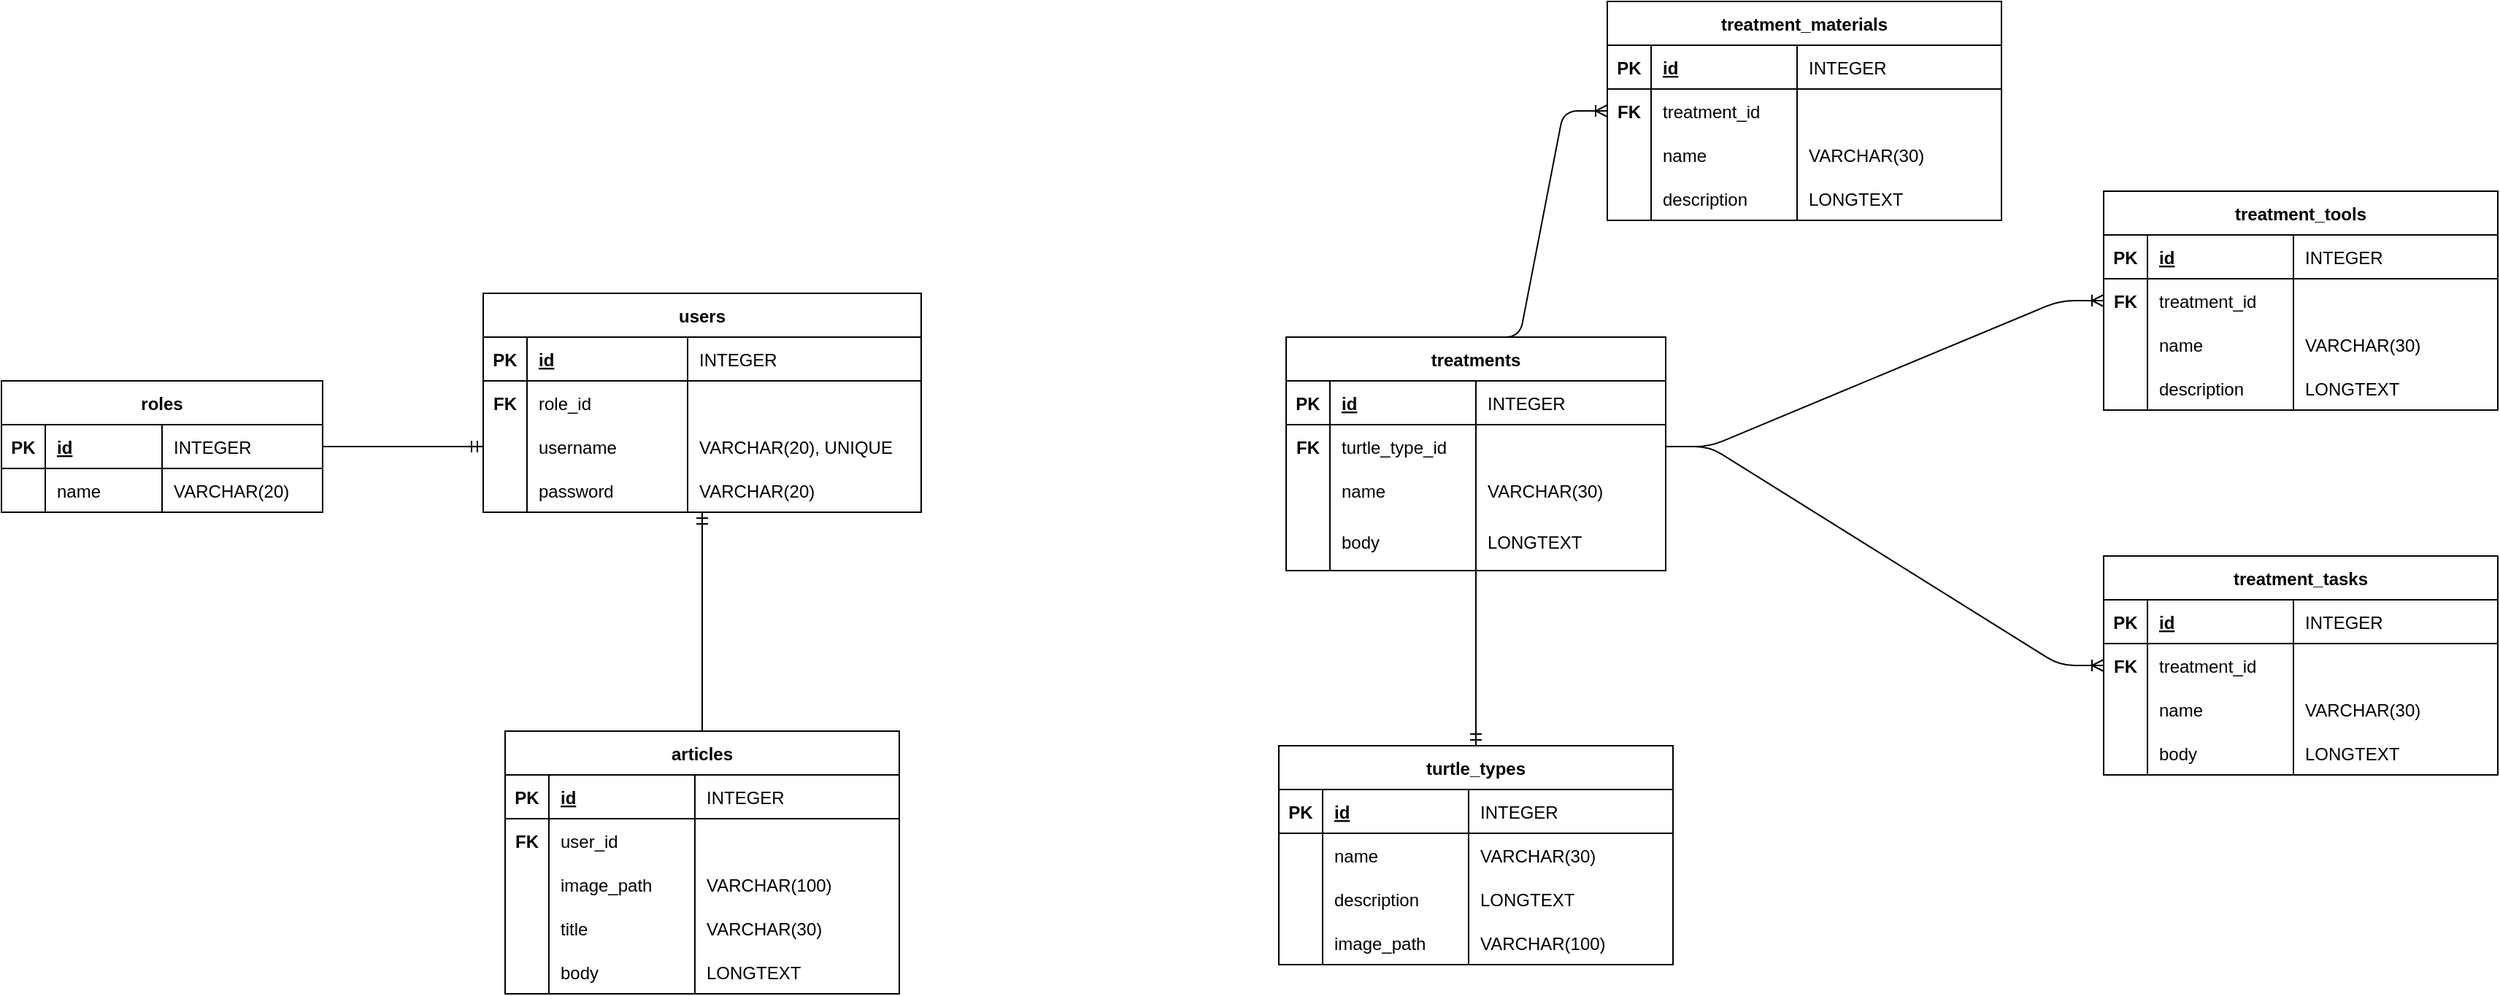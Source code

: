 <mxfile version="13.9.5" type="device"><diagram name="Page-1" id="efa7a0a1-bf9b-a30e-e6df-94a7791c09e9"><mxGraphModel dx="852" dy="1673" grid="1" gridSize="10" guides="1" tooltips="1" connect="1" arrows="1" fold="1" page="1" pageScale="1" pageWidth="826" pageHeight="1169" background="#ffffff" math="0" shadow="0"><root><mxCell id="0"/><mxCell id="1" parent="0"/><object label="users" id="50MhvBmY03g1l6BMpH8C-115"><mxCell style="shape=table;startSize=30;container=1;collapsible=1;childLayout=tableLayout;fixedRows=1;rowLines=0;fontStyle=1;align=center;resizeLast=1;" parent="1" vertex="1"><mxGeometry x="350" y="80" width="300" height="150" as="geometry"><mxRectangle x="350" y="80" width="90" height="30" as="alternateBounds"/></mxGeometry></mxCell></object><mxCell id="50MhvBmY03g1l6BMpH8C-116" value="" style="shape=partialRectangle;collapsible=0;dropTarget=0;pointerEvents=0;fillColor=none;top=0;left=0;bottom=1;right=0;points=[[0,0.5],[1,0.5]];portConstraint=eastwest;" parent="50MhvBmY03g1l6BMpH8C-115" vertex="1"><mxGeometry y="30" width="300" height="30" as="geometry"/></mxCell><mxCell id="50MhvBmY03g1l6BMpH8C-117" value="PK" style="shape=partialRectangle;connectable=0;fillColor=none;top=0;left=0;bottom=0;right=0;fontStyle=1;overflow=hidden;" parent="50MhvBmY03g1l6BMpH8C-116" vertex="1"><mxGeometry width="30" height="30" as="geometry"/></mxCell><mxCell id="50MhvBmY03g1l6BMpH8C-118" value="id" style="shape=partialRectangle;connectable=0;fillColor=none;top=0;left=0;bottom=0;right=0;align=left;spacingLeft=6;fontStyle=5;overflow=hidden;" parent="50MhvBmY03g1l6BMpH8C-116" vertex="1"><mxGeometry x="30" width="110" height="30" as="geometry"/></mxCell><mxCell id="50MhvBmY03g1l6BMpH8C-177" value="INTEGER" style="shape=partialRectangle;connectable=0;fillColor=none;top=0;left=0;bottom=0;right=0;align=left;spacingLeft=6;fontStyle=0;overflow=hidden;" parent="50MhvBmY03g1l6BMpH8C-116" vertex="1"><mxGeometry x="140" width="160" height="30" as="geometry"/></mxCell><mxCell id="50MhvBmY03g1l6BMpH8C-144" value="" style="shape=partialRectangle;collapsible=0;dropTarget=0;pointerEvents=0;fillColor=none;top=0;left=0;bottom=0;right=0;points=[[0,0.5],[1,0.5]];portConstraint=eastwest;" parent="50MhvBmY03g1l6BMpH8C-115" vertex="1"><mxGeometry y="60" width="300" height="30" as="geometry"/></mxCell><mxCell id="50MhvBmY03g1l6BMpH8C-145" value="FK" style="shape=partialRectangle;connectable=0;fillColor=none;top=0;left=0;bottom=0;right=0;editable=1;overflow=hidden;fontStyle=1" parent="50MhvBmY03g1l6BMpH8C-144" vertex="1"><mxGeometry width="30" height="30" as="geometry"/></mxCell><mxCell id="50MhvBmY03g1l6BMpH8C-146" value="role_id" style="shape=partialRectangle;connectable=0;fillColor=none;top=0;left=0;bottom=0;right=0;align=left;spacingLeft=6;overflow=hidden;" parent="50MhvBmY03g1l6BMpH8C-144" vertex="1"><mxGeometry x="30" width="110" height="30" as="geometry"/></mxCell><mxCell id="50MhvBmY03g1l6BMpH8C-178" style="shape=partialRectangle;connectable=0;fillColor=none;top=0;left=0;bottom=0;right=0;align=left;spacingLeft=6;overflow=hidden;" parent="50MhvBmY03g1l6BMpH8C-144" vertex="1"><mxGeometry x="140" width="160" height="30" as="geometry"/></mxCell><mxCell id="50MhvBmY03g1l6BMpH8C-119" value="" style="shape=partialRectangle;collapsible=0;dropTarget=0;pointerEvents=0;fillColor=none;top=0;left=0;bottom=0;right=0;points=[[0,0.5],[1,0.5]];portConstraint=eastwest;" parent="50MhvBmY03g1l6BMpH8C-115" vertex="1"><mxGeometry y="90" width="300" height="30" as="geometry"/></mxCell><mxCell id="50MhvBmY03g1l6BMpH8C-120" value="" style="shape=partialRectangle;connectable=0;fillColor=none;top=0;left=0;bottom=0;right=0;editable=1;overflow=hidden;" parent="50MhvBmY03g1l6BMpH8C-119" vertex="1"><mxGeometry width="30" height="30" as="geometry"/></mxCell><mxCell id="50MhvBmY03g1l6BMpH8C-121" value="username" style="shape=partialRectangle;connectable=0;fillColor=none;top=0;left=0;bottom=0;right=0;align=left;spacingLeft=6;overflow=hidden;" parent="50MhvBmY03g1l6BMpH8C-119" vertex="1"><mxGeometry x="30" width="110" height="30" as="geometry"/></mxCell><mxCell id="50MhvBmY03g1l6BMpH8C-179" value="VARCHAR(20), UNIQUE" style="shape=partialRectangle;connectable=0;fillColor=none;top=0;left=0;bottom=0;right=0;align=left;spacingLeft=6;overflow=hidden;" parent="50MhvBmY03g1l6BMpH8C-119" vertex="1"><mxGeometry x="140" width="160" height="30" as="geometry"/></mxCell><mxCell id="50MhvBmY03g1l6BMpH8C-130" value="" style="shape=partialRectangle;collapsible=0;dropTarget=0;pointerEvents=0;fillColor=none;top=0;left=0;bottom=0;right=0;points=[[0,0.5],[1,0.5]];portConstraint=eastwest;" parent="50MhvBmY03g1l6BMpH8C-115" vertex="1"><mxGeometry y="120" width="300" height="30" as="geometry"/></mxCell><mxCell id="50MhvBmY03g1l6BMpH8C-131" value="" style="shape=partialRectangle;connectable=0;fillColor=none;top=0;left=0;bottom=0;right=0;editable=1;overflow=hidden;" parent="50MhvBmY03g1l6BMpH8C-130" vertex="1"><mxGeometry width="30" height="30" as="geometry"/></mxCell><mxCell id="50MhvBmY03g1l6BMpH8C-132" value="password" style="shape=partialRectangle;connectable=0;fillColor=none;top=0;left=0;bottom=0;right=0;align=left;spacingLeft=6;overflow=hidden;" parent="50MhvBmY03g1l6BMpH8C-130" vertex="1"><mxGeometry x="30" width="110" height="30" as="geometry"/></mxCell><mxCell id="50MhvBmY03g1l6BMpH8C-180" value="VARCHAR(20)" style="shape=partialRectangle;connectable=0;fillColor=none;top=0;left=0;bottom=0;right=0;align=left;spacingLeft=6;overflow=hidden;" parent="50MhvBmY03g1l6BMpH8C-130" vertex="1"><mxGeometry x="140" width="160" height="30" as="geometry"/></mxCell><mxCell id="50MhvBmY03g1l6BMpH8C-148" value="roles" style="shape=table;startSize=30;container=1;collapsible=1;childLayout=tableLayout;fixedRows=1;rowLines=0;fontStyle=1;align=center;resizeLast=1;" parent="1" vertex="1"><mxGeometry x="20" y="140" width="220" height="90" as="geometry"/></mxCell><mxCell id="50MhvBmY03g1l6BMpH8C-149" value="" style="shape=partialRectangle;collapsible=0;dropTarget=0;pointerEvents=0;fillColor=none;top=0;left=0;bottom=1;right=0;points=[[0,0.5],[1,0.5]];portConstraint=eastwest;" parent="50MhvBmY03g1l6BMpH8C-148" vertex="1"><mxGeometry y="30" width="220" height="30" as="geometry"/></mxCell><mxCell id="50MhvBmY03g1l6BMpH8C-150" value="PK" style="shape=partialRectangle;connectable=0;fillColor=none;top=0;left=0;bottom=0;right=0;fontStyle=1;overflow=hidden;" parent="50MhvBmY03g1l6BMpH8C-149" vertex="1"><mxGeometry width="30" height="30" as="geometry"/></mxCell><mxCell id="50MhvBmY03g1l6BMpH8C-151" value="id" style="shape=partialRectangle;connectable=0;fillColor=none;top=0;left=0;bottom=0;right=0;align=left;spacingLeft=6;fontStyle=5;overflow=hidden;" parent="50MhvBmY03g1l6BMpH8C-149" vertex="1"><mxGeometry x="30" width="80" height="30" as="geometry"/></mxCell><mxCell id="50MhvBmY03g1l6BMpH8C-175" value="INTEGER" style="shape=partialRectangle;connectable=0;fillColor=none;top=0;left=0;bottom=0;right=0;align=left;spacingLeft=6;fontStyle=0;overflow=hidden;" parent="50MhvBmY03g1l6BMpH8C-149" vertex="1"><mxGeometry x="110" width="110" height="30" as="geometry"/></mxCell><mxCell id="50MhvBmY03g1l6BMpH8C-152" value="" style="shape=partialRectangle;collapsible=0;dropTarget=0;pointerEvents=0;fillColor=none;top=0;left=0;bottom=0;right=0;points=[[0,0.5],[1,0.5]];portConstraint=eastwest;" parent="50MhvBmY03g1l6BMpH8C-148" vertex="1"><mxGeometry y="60" width="220" height="30" as="geometry"/></mxCell><mxCell id="50MhvBmY03g1l6BMpH8C-153" value="" style="shape=partialRectangle;connectable=0;fillColor=none;top=0;left=0;bottom=0;right=0;editable=1;overflow=hidden;" parent="50MhvBmY03g1l6BMpH8C-152" vertex="1"><mxGeometry width="30" height="30" as="geometry"/></mxCell><mxCell id="50MhvBmY03g1l6BMpH8C-154" value="name" style="shape=partialRectangle;connectable=0;fillColor=none;top=0;left=0;bottom=0;right=0;align=left;spacingLeft=6;overflow=hidden;" parent="50MhvBmY03g1l6BMpH8C-152" vertex="1"><mxGeometry x="30" width="80" height="30" as="geometry"/></mxCell><mxCell id="50MhvBmY03g1l6BMpH8C-176" value="VARCHAR(20)" style="shape=partialRectangle;connectable=0;fillColor=none;top=0;left=0;bottom=0;right=0;align=left;spacingLeft=6;overflow=hidden;" parent="50MhvBmY03g1l6BMpH8C-152" vertex="1"><mxGeometry x="110" width="110" height="30" as="geometry"/></mxCell><mxCell id="50MhvBmY03g1l6BMpH8C-161" value="" style="edgeStyle=entityRelationEdgeStyle;fontSize=12;html=1;endArrow=ERmandOne;entryX=0;entryY=0.5;entryDx=0;entryDy=0;" parent="1" source="50MhvBmY03g1l6BMpH8C-148" target="50MhvBmY03g1l6BMpH8C-119" edge="1"><mxGeometry width="100" height="100" relative="1" as="geometry"><mxPoint x="200" y="200" as="sourcePoint"/><mxPoint x="330" y="190" as="targetPoint"/></mxGeometry></mxCell><mxCell id="50MhvBmY03g1l6BMpH8C-162" value="articles" style="shape=table;startSize=30;container=1;collapsible=1;childLayout=tableLayout;fixedRows=1;rowLines=0;fontStyle=1;align=center;resizeLast=1;" parent="1" vertex="1"><mxGeometry x="365" y="380" width="270" height="180" as="geometry"/></mxCell><mxCell id="50MhvBmY03g1l6BMpH8C-163" value="" style="shape=partialRectangle;collapsible=0;dropTarget=0;pointerEvents=0;fillColor=none;top=0;left=0;bottom=1;right=0;points=[[0,0.5],[1,0.5]];portConstraint=eastwest;" parent="50MhvBmY03g1l6BMpH8C-162" vertex="1"><mxGeometry y="30" width="270" height="30" as="geometry"/></mxCell><mxCell id="50MhvBmY03g1l6BMpH8C-164" value="PK" style="shape=partialRectangle;connectable=0;fillColor=none;top=0;left=0;bottom=0;right=0;fontStyle=1;overflow=hidden;" parent="50MhvBmY03g1l6BMpH8C-163" vertex="1"><mxGeometry width="30" height="30" as="geometry"/></mxCell><mxCell id="50MhvBmY03g1l6BMpH8C-165" value="id" style="shape=partialRectangle;connectable=0;fillColor=none;top=0;left=0;bottom=0;right=0;align=left;spacingLeft=6;fontStyle=5;overflow=hidden;" parent="50MhvBmY03g1l6BMpH8C-163" vertex="1"><mxGeometry x="30" width="100" height="30" as="geometry"/></mxCell><mxCell id="50MhvBmY03g1l6BMpH8C-181" value="INTEGER" style="shape=partialRectangle;connectable=0;fillColor=none;top=0;left=0;bottom=0;right=0;align=left;spacingLeft=6;fontStyle=0;overflow=hidden;" parent="50MhvBmY03g1l6BMpH8C-163" vertex="1"><mxGeometry x="130" width="140" height="30" as="geometry"/></mxCell><mxCell id="50MhvBmY03g1l6BMpH8C-206" style="shape=partialRectangle;collapsible=0;dropTarget=0;pointerEvents=0;fillColor=none;top=0;left=0;bottom=0;right=0;points=[[0,0.5],[1,0.5]];portConstraint=eastwest;" parent="50MhvBmY03g1l6BMpH8C-162" vertex="1"><mxGeometry y="60" width="270" height="30" as="geometry"/></mxCell><mxCell id="50MhvBmY03g1l6BMpH8C-207" value="FK" style="shape=partialRectangle;connectable=0;fillColor=none;top=0;left=0;bottom=0;right=0;editable=1;overflow=hidden;fontStyle=1" parent="50MhvBmY03g1l6BMpH8C-206" vertex="1"><mxGeometry width="30" height="30" as="geometry"/></mxCell><mxCell id="50MhvBmY03g1l6BMpH8C-208" value="user_id" style="shape=partialRectangle;connectable=0;fillColor=none;top=0;left=0;bottom=0;right=0;align=left;spacingLeft=6;overflow=hidden;" parent="50MhvBmY03g1l6BMpH8C-206" vertex="1"><mxGeometry x="30" width="100" height="30" as="geometry"/></mxCell><mxCell id="50MhvBmY03g1l6BMpH8C-209" style="shape=partialRectangle;connectable=0;fillColor=none;top=0;left=0;bottom=0;right=0;align=left;spacingLeft=6;overflow=hidden;" parent="50MhvBmY03g1l6BMpH8C-206" vertex="1"><mxGeometry x="130" width="140" height="30" as="geometry"/></mxCell><mxCell id="50MhvBmY03g1l6BMpH8C-166" value="" style="shape=partialRectangle;collapsible=0;dropTarget=0;pointerEvents=0;fillColor=none;top=0;left=0;bottom=0;right=0;points=[[0,0.5],[1,0.5]];portConstraint=eastwest;" parent="50MhvBmY03g1l6BMpH8C-162" vertex="1"><mxGeometry y="90" width="270" height="30" as="geometry"/></mxCell><mxCell id="50MhvBmY03g1l6BMpH8C-167" value="" style="shape=partialRectangle;connectable=0;fillColor=none;top=0;left=0;bottom=0;right=0;editable=1;overflow=hidden;" parent="50MhvBmY03g1l6BMpH8C-166" vertex="1"><mxGeometry width="30" height="30" as="geometry"/></mxCell><mxCell id="50MhvBmY03g1l6BMpH8C-168" value="image_path" style="shape=partialRectangle;connectable=0;fillColor=none;top=0;left=0;bottom=0;right=0;align=left;spacingLeft=6;overflow=hidden;" parent="50MhvBmY03g1l6BMpH8C-166" vertex="1"><mxGeometry x="30" width="100" height="30" as="geometry"/></mxCell><mxCell id="50MhvBmY03g1l6BMpH8C-182" value="VARCHAR(100)" style="shape=partialRectangle;connectable=0;fillColor=none;top=0;left=0;bottom=0;right=0;align=left;spacingLeft=6;overflow=hidden;" parent="50MhvBmY03g1l6BMpH8C-166" vertex="1"><mxGeometry x="130" width="140" height="30" as="geometry"/></mxCell><mxCell id="50MhvBmY03g1l6BMpH8C-291" value="" style="shape=partialRectangle;collapsible=0;dropTarget=0;pointerEvents=0;fillColor=none;top=0;left=0;bottom=0;right=0;points=[[0,0.5],[1,0.5]];portConstraint=eastwest;" parent="50MhvBmY03g1l6BMpH8C-162" vertex="1"><mxGeometry y="120" width="270" height="30" as="geometry"/></mxCell><mxCell id="50MhvBmY03g1l6BMpH8C-292" value="" style="shape=partialRectangle;connectable=0;fillColor=none;top=0;left=0;bottom=0;right=0;editable=1;overflow=hidden;" parent="50MhvBmY03g1l6BMpH8C-291" vertex="1"><mxGeometry width="30" height="30" as="geometry"/></mxCell><mxCell id="50MhvBmY03g1l6BMpH8C-293" value="title" style="shape=partialRectangle;connectable=0;fillColor=none;top=0;left=0;bottom=0;right=0;align=left;spacingLeft=6;overflow=hidden;" parent="50MhvBmY03g1l6BMpH8C-291" vertex="1"><mxGeometry x="30" width="100" height="30" as="geometry"/></mxCell><mxCell id="50MhvBmY03g1l6BMpH8C-294" value="VARCHAR(30)" style="shape=partialRectangle;connectable=0;fillColor=none;top=0;left=0;bottom=0;right=0;align=left;spacingLeft=6;overflow=hidden;" parent="50MhvBmY03g1l6BMpH8C-291" vertex="1"><mxGeometry x="130" width="140" height="30" as="geometry"/></mxCell><mxCell id="50MhvBmY03g1l6BMpH8C-169" value="" style="shape=partialRectangle;collapsible=0;dropTarget=0;pointerEvents=0;fillColor=none;top=0;left=0;bottom=0;right=0;points=[[0,0.5],[1,0.5]];portConstraint=eastwest;" parent="50MhvBmY03g1l6BMpH8C-162" vertex="1"><mxGeometry y="150" width="270" height="30" as="geometry"/></mxCell><mxCell id="50MhvBmY03g1l6BMpH8C-170" value="" style="shape=partialRectangle;connectable=0;fillColor=none;top=0;left=0;bottom=0;right=0;editable=1;overflow=hidden;" parent="50MhvBmY03g1l6BMpH8C-169" vertex="1"><mxGeometry width="30" height="30" as="geometry"/></mxCell><mxCell id="50MhvBmY03g1l6BMpH8C-171" value="body" style="shape=partialRectangle;connectable=0;fillColor=none;top=0;left=0;bottom=0;right=0;align=left;spacingLeft=6;overflow=hidden;" parent="50MhvBmY03g1l6BMpH8C-169" vertex="1"><mxGeometry x="30" width="100" height="30" as="geometry"/></mxCell><mxCell id="50MhvBmY03g1l6BMpH8C-183" value="LONGTEXT" style="shape=partialRectangle;connectable=0;fillColor=none;top=0;left=0;bottom=0;right=0;align=left;spacingLeft=6;overflow=hidden;" parent="50MhvBmY03g1l6BMpH8C-169" vertex="1"><mxGeometry x="130" width="140" height="30" as="geometry"/></mxCell><mxCell id="50MhvBmY03g1l6BMpH8C-211" value="turtle_types" style="shape=table;startSize=30;container=1;collapsible=1;childLayout=tableLayout;fixedRows=1;rowLines=0;fontStyle=1;align=center;resizeLast=1;" parent="1" vertex="1"><mxGeometry x="895" y="390" width="270" height="150" as="geometry"/></mxCell><mxCell id="50MhvBmY03g1l6BMpH8C-212" value="" style="shape=partialRectangle;collapsible=0;dropTarget=0;pointerEvents=0;fillColor=none;top=0;left=0;bottom=1;right=0;points=[[0,0.5],[1,0.5]];portConstraint=eastwest;" parent="50MhvBmY03g1l6BMpH8C-211" vertex="1"><mxGeometry y="30" width="270" height="30" as="geometry"/></mxCell><mxCell id="50MhvBmY03g1l6BMpH8C-213" value="PK" style="shape=partialRectangle;connectable=0;fillColor=none;top=0;left=0;bottom=0;right=0;fontStyle=1;overflow=hidden;" parent="50MhvBmY03g1l6BMpH8C-212" vertex="1"><mxGeometry width="30" height="30" as="geometry"/></mxCell><mxCell id="50MhvBmY03g1l6BMpH8C-214" value="id" style="shape=partialRectangle;connectable=0;fillColor=none;top=0;left=0;bottom=0;right=0;align=left;spacingLeft=6;fontStyle=5;overflow=hidden;" parent="50MhvBmY03g1l6BMpH8C-212" vertex="1"><mxGeometry x="30" width="100" height="30" as="geometry"/></mxCell><mxCell id="50MhvBmY03g1l6BMpH8C-215" value="INTEGER" style="shape=partialRectangle;connectable=0;fillColor=none;top=0;left=0;bottom=0;right=0;align=left;spacingLeft=6;fontStyle=0;overflow=hidden;" parent="50MhvBmY03g1l6BMpH8C-212" vertex="1"><mxGeometry x="130" width="140" height="30" as="geometry"/></mxCell><mxCell id="50MhvBmY03g1l6BMpH8C-220" value="" style="shape=partialRectangle;collapsible=0;dropTarget=0;pointerEvents=0;fillColor=none;top=0;left=0;bottom=0;right=0;points=[[0,0.5],[1,0.5]];portConstraint=eastwest;" parent="50MhvBmY03g1l6BMpH8C-211" vertex="1"><mxGeometry y="60" width="270" height="30" as="geometry"/></mxCell><mxCell id="50MhvBmY03g1l6BMpH8C-221" value="" style="shape=partialRectangle;connectable=0;fillColor=none;top=0;left=0;bottom=0;right=0;editable=1;overflow=hidden;" parent="50MhvBmY03g1l6BMpH8C-220" vertex="1"><mxGeometry width="30" height="30" as="geometry"/></mxCell><mxCell id="50MhvBmY03g1l6BMpH8C-222" value="name" style="shape=partialRectangle;connectable=0;fillColor=none;top=0;left=0;bottom=0;right=0;align=left;spacingLeft=6;overflow=hidden;" parent="50MhvBmY03g1l6BMpH8C-220" vertex="1"><mxGeometry x="30" width="100" height="30" as="geometry"/></mxCell><mxCell id="50MhvBmY03g1l6BMpH8C-223" value="VARCHAR(30)" style="shape=partialRectangle;connectable=0;fillColor=none;top=0;left=0;bottom=0;right=0;align=left;spacingLeft=6;overflow=hidden;" parent="50MhvBmY03g1l6BMpH8C-220" vertex="1"><mxGeometry x="130" width="140" height="30" as="geometry"/></mxCell><mxCell id="50MhvBmY03g1l6BMpH8C-224" value="" style="shape=partialRectangle;collapsible=0;dropTarget=0;pointerEvents=0;fillColor=none;top=0;left=0;bottom=0;right=0;points=[[0,0.5],[1,0.5]];portConstraint=eastwest;" parent="50MhvBmY03g1l6BMpH8C-211" vertex="1"><mxGeometry y="90" width="270" height="30" as="geometry"/></mxCell><mxCell id="50MhvBmY03g1l6BMpH8C-225" value="" style="shape=partialRectangle;connectable=0;fillColor=none;top=0;left=0;bottom=0;right=0;editable=1;overflow=hidden;" parent="50MhvBmY03g1l6BMpH8C-224" vertex="1"><mxGeometry width="30" height="30" as="geometry"/></mxCell><mxCell id="50MhvBmY03g1l6BMpH8C-226" value="description" style="shape=partialRectangle;connectable=0;fillColor=none;top=0;left=0;bottom=0;right=0;align=left;spacingLeft=6;overflow=hidden;" parent="50MhvBmY03g1l6BMpH8C-224" vertex="1"><mxGeometry x="30" width="100" height="30" as="geometry"/></mxCell><mxCell id="50MhvBmY03g1l6BMpH8C-227" value="LONGTEXT" style="shape=partialRectangle;connectable=0;fillColor=none;top=0;left=0;bottom=0;right=0;align=left;spacingLeft=6;overflow=hidden;" parent="50MhvBmY03g1l6BMpH8C-224" vertex="1"><mxGeometry x="130" width="140" height="30" as="geometry"/></mxCell><mxCell id="50MhvBmY03g1l6BMpH8C-287" value="" style="shape=partialRectangle;collapsible=0;dropTarget=0;pointerEvents=0;fillColor=none;top=0;left=0;bottom=0;right=0;points=[[0,0.5],[1,0.5]];portConstraint=eastwest;" parent="50MhvBmY03g1l6BMpH8C-211" vertex="1"><mxGeometry y="120" width="270" height="30" as="geometry"/></mxCell><mxCell id="50MhvBmY03g1l6BMpH8C-288" value="" style="shape=partialRectangle;connectable=0;fillColor=none;top=0;left=0;bottom=0;right=0;editable=1;overflow=hidden;" parent="50MhvBmY03g1l6BMpH8C-287" vertex="1"><mxGeometry width="30" height="30" as="geometry"/></mxCell><mxCell id="50MhvBmY03g1l6BMpH8C-289" value="image_path" style="shape=partialRectangle;connectable=0;fillColor=none;top=0;left=0;bottom=0;right=0;align=left;spacingLeft=6;overflow=hidden;" parent="50MhvBmY03g1l6BMpH8C-287" vertex="1"><mxGeometry x="30" width="100" height="30" as="geometry"/></mxCell><mxCell id="50MhvBmY03g1l6BMpH8C-290" value="VARCHAR(100)" style="shape=partialRectangle;connectable=0;fillColor=none;top=0;left=0;bottom=0;right=0;align=left;spacingLeft=6;overflow=hidden;" parent="50MhvBmY03g1l6BMpH8C-287" vertex="1"><mxGeometry x="130" width="140" height="30" as="geometry"/></mxCell><mxCell id="50MhvBmY03g1l6BMpH8C-228" value="" style="fontSize=12;html=1;endArrow=ERmandOne;strokeColor=#000000;exitX=0.5;exitY=0;exitDx=0;exitDy=0;entryX=0.5;entryY=1;entryDx=0;entryDy=0;rounded=0;" parent="1" source="50MhvBmY03g1l6BMpH8C-162" target="50MhvBmY03g1l6BMpH8C-115" edge="1"><mxGeometry width="100" height="100" relative="1" as="geometry"><mxPoint x="770" y="330" as="sourcePoint"/><mxPoint x="870" y="230" as="targetPoint"/></mxGeometry></mxCell><mxCell id="50MhvBmY03g1l6BMpH8C-229" value="treatments" style="shape=table;startSize=30;container=1;collapsible=1;childLayout=tableLayout;fixedRows=1;rowLines=0;fontStyle=1;align=center;resizeLast=1;" parent="1" vertex="1"><mxGeometry x="900" y="110" width="260" height="160" as="geometry"/></mxCell><mxCell id="50MhvBmY03g1l6BMpH8C-230" value="" style="shape=partialRectangle;collapsible=0;dropTarget=0;pointerEvents=0;fillColor=none;top=0;left=0;bottom=1;right=0;points=[[0,0.5],[1,0.5]];portConstraint=eastwest;" parent="50MhvBmY03g1l6BMpH8C-229" vertex="1"><mxGeometry y="30" width="260" height="30" as="geometry"/></mxCell><mxCell id="50MhvBmY03g1l6BMpH8C-231" value="PK" style="shape=partialRectangle;connectable=0;fillColor=none;top=0;left=0;bottom=0;right=0;fontStyle=1;overflow=hidden;" parent="50MhvBmY03g1l6BMpH8C-230" vertex="1"><mxGeometry width="30" height="30" as="geometry"/></mxCell><mxCell id="50MhvBmY03g1l6BMpH8C-232" value="id" style="shape=partialRectangle;connectable=0;fillColor=none;top=0;left=0;bottom=0;right=0;align=left;spacingLeft=6;fontStyle=5;overflow=hidden;" parent="50MhvBmY03g1l6BMpH8C-230" vertex="1"><mxGeometry x="30" width="100" height="30" as="geometry"/></mxCell><mxCell id="50MhvBmY03g1l6BMpH8C-233" value="INTEGER" style="shape=partialRectangle;connectable=0;fillColor=none;top=0;left=0;bottom=0;right=0;align=left;spacingLeft=6;fontStyle=0;overflow=hidden;" parent="50MhvBmY03g1l6BMpH8C-230" vertex="1"><mxGeometry x="130" width="130" height="30" as="geometry"/></mxCell><mxCell id="50MhvBmY03g1l6BMpH8C-242" style="shape=partialRectangle;collapsible=0;dropTarget=0;pointerEvents=0;fillColor=none;top=0;left=0;bottom=0;right=0;points=[[0,0.5],[1,0.5]];portConstraint=eastwest;" parent="50MhvBmY03g1l6BMpH8C-229" vertex="1"><mxGeometry y="60" width="260" height="30" as="geometry"/></mxCell><mxCell id="50MhvBmY03g1l6BMpH8C-243" value="FK" style="shape=partialRectangle;connectable=0;fillColor=none;top=0;left=0;bottom=0;right=0;editable=1;overflow=hidden;fontStyle=1" parent="50MhvBmY03g1l6BMpH8C-242" vertex="1"><mxGeometry width="30" height="30" as="geometry"/></mxCell><mxCell id="50MhvBmY03g1l6BMpH8C-244" value="turtle_type_id" style="shape=partialRectangle;connectable=0;fillColor=none;top=0;left=0;bottom=0;right=0;align=left;spacingLeft=6;overflow=hidden;" parent="50MhvBmY03g1l6BMpH8C-242" vertex="1"><mxGeometry x="30" width="100" height="30" as="geometry"/></mxCell><mxCell id="50MhvBmY03g1l6BMpH8C-245" style="shape=partialRectangle;connectable=0;fillColor=none;top=0;left=0;bottom=0;right=0;align=left;spacingLeft=6;overflow=hidden;" parent="50MhvBmY03g1l6BMpH8C-242" vertex="1"><mxGeometry x="130" width="130" height="30" as="geometry"/></mxCell><mxCell id="50MhvBmY03g1l6BMpH8C-234" value="" style="shape=partialRectangle;collapsible=0;dropTarget=0;pointerEvents=0;fillColor=none;top=0;left=0;bottom=0;right=0;points=[[0,0.5],[1,0.5]];portConstraint=eastwest;" parent="50MhvBmY03g1l6BMpH8C-229" vertex="1"><mxGeometry y="90" width="260" height="30" as="geometry"/></mxCell><mxCell id="50MhvBmY03g1l6BMpH8C-235" value="" style="shape=partialRectangle;connectable=0;fillColor=none;top=0;left=0;bottom=0;right=0;editable=1;overflow=hidden;" parent="50MhvBmY03g1l6BMpH8C-234" vertex="1"><mxGeometry width="30" height="30" as="geometry"/></mxCell><mxCell id="50MhvBmY03g1l6BMpH8C-236" value="name" style="shape=partialRectangle;connectable=0;fillColor=none;top=0;left=0;bottom=0;right=0;align=left;spacingLeft=6;overflow=hidden;" parent="50MhvBmY03g1l6BMpH8C-234" vertex="1"><mxGeometry x="30" width="100" height="30" as="geometry"/></mxCell><mxCell id="50MhvBmY03g1l6BMpH8C-237" value="VARCHAR(30)" style="shape=partialRectangle;connectable=0;fillColor=none;top=0;left=0;bottom=0;right=0;align=left;spacingLeft=6;overflow=hidden;" parent="50MhvBmY03g1l6BMpH8C-234" vertex="1"><mxGeometry x="130" width="130" height="30" as="geometry"/></mxCell><mxCell id="50MhvBmY03g1l6BMpH8C-238" value="" style="shape=partialRectangle;collapsible=0;dropTarget=0;pointerEvents=0;fillColor=none;top=0;left=0;bottom=0;right=0;points=[[0,0.5],[1,0.5]];portConstraint=eastwest;" parent="50MhvBmY03g1l6BMpH8C-229" vertex="1"><mxGeometry y="120" width="260" height="40" as="geometry"/></mxCell><mxCell id="50MhvBmY03g1l6BMpH8C-239" value="" style="shape=partialRectangle;connectable=0;fillColor=none;top=0;left=0;bottom=0;right=0;editable=1;overflow=hidden;" parent="50MhvBmY03g1l6BMpH8C-238" vertex="1"><mxGeometry width="30" height="40" as="geometry"/></mxCell><mxCell id="50MhvBmY03g1l6BMpH8C-240" value="body" style="shape=partialRectangle;connectable=0;fillColor=none;top=0;left=0;bottom=0;right=0;align=left;spacingLeft=6;overflow=hidden;" parent="50MhvBmY03g1l6BMpH8C-238" vertex="1"><mxGeometry x="30" width="100" height="40" as="geometry"/></mxCell><mxCell id="50MhvBmY03g1l6BMpH8C-241" value="LONGTEXT" style="shape=partialRectangle;connectable=0;fillColor=none;top=0;left=0;bottom=0;right=0;align=left;spacingLeft=6;overflow=hidden;" parent="50MhvBmY03g1l6BMpH8C-238" vertex="1"><mxGeometry x="130" width="130" height="40" as="geometry"/></mxCell><mxCell id="50MhvBmY03g1l6BMpH8C-246" value="treatment_tools" style="shape=table;startSize=30;container=1;collapsible=1;childLayout=tableLayout;fixedRows=1;rowLines=0;fontStyle=1;align=center;resizeLast=1;" parent="1" vertex="1"><mxGeometry x="1460" y="10" width="270" height="150" as="geometry"/></mxCell><mxCell id="50MhvBmY03g1l6BMpH8C-247" value="" style="shape=partialRectangle;collapsible=0;dropTarget=0;pointerEvents=0;fillColor=none;top=0;left=0;bottom=1;right=0;points=[[0,0.5],[1,0.5]];portConstraint=eastwest;" parent="50MhvBmY03g1l6BMpH8C-246" vertex="1"><mxGeometry y="30" width="270" height="30" as="geometry"/></mxCell><mxCell id="50MhvBmY03g1l6BMpH8C-248" value="PK" style="shape=partialRectangle;connectable=0;fillColor=none;top=0;left=0;bottom=0;right=0;fontStyle=1;overflow=hidden;" parent="50MhvBmY03g1l6BMpH8C-247" vertex="1"><mxGeometry width="30" height="30" as="geometry"/></mxCell><mxCell id="50MhvBmY03g1l6BMpH8C-249" value="id" style="shape=partialRectangle;connectable=0;fillColor=none;top=0;left=0;bottom=0;right=0;align=left;spacingLeft=6;fontStyle=5;overflow=hidden;" parent="50MhvBmY03g1l6BMpH8C-247" vertex="1"><mxGeometry x="30" width="100" height="30" as="geometry"/></mxCell><mxCell id="50MhvBmY03g1l6BMpH8C-250" value="INTEGER" style="shape=partialRectangle;connectable=0;fillColor=none;top=0;left=0;bottom=0;right=0;align=left;spacingLeft=6;fontStyle=0;overflow=hidden;" parent="50MhvBmY03g1l6BMpH8C-247" vertex="1"><mxGeometry x="130" width="140" height="30" as="geometry"/></mxCell><mxCell id="50MhvBmY03g1l6BMpH8C-263" style="shape=partialRectangle;collapsible=0;dropTarget=0;pointerEvents=0;fillColor=none;top=0;left=0;bottom=0;right=0;points=[[0,0.5],[1,0.5]];portConstraint=eastwest;" parent="50MhvBmY03g1l6BMpH8C-246" vertex="1"><mxGeometry y="60" width="270" height="30" as="geometry"/></mxCell><mxCell id="50MhvBmY03g1l6BMpH8C-264" value="FK" style="shape=partialRectangle;connectable=0;fillColor=none;top=0;left=0;bottom=0;right=0;editable=1;overflow=hidden;fontStyle=1" parent="50MhvBmY03g1l6BMpH8C-263" vertex="1"><mxGeometry width="30" height="30" as="geometry"/></mxCell><mxCell id="50MhvBmY03g1l6BMpH8C-265" value="treatment_id" style="shape=partialRectangle;connectable=0;fillColor=none;top=0;left=0;bottom=0;right=0;align=left;spacingLeft=6;overflow=hidden;" parent="50MhvBmY03g1l6BMpH8C-263" vertex="1"><mxGeometry x="30" width="100" height="30" as="geometry"/></mxCell><mxCell id="50MhvBmY03g1l6BMpH8C-266" style="shape=partialRectangle;connectable=0;fillColor=none;top=0;left=0;bottom=0;right=0;align=left;spacingLeft=6;overflow=hidden;" parent="50MhvBmY03g1l6BMpH8C-263" vertex="1"><mxGeometry x="130" width="140" height="30" as="geometry"/></mxCell><mxCell id="50MhvBmY03g1l6BMpH8C-251" value="" style="shape=partialRectangle;collapsible=0;dropTarget=0;pointerEvents=0;fillColor=none;top=0;left=0;bottom=0;right=0;points=[[0,0.5],[1,0.5]];portConstraint=eastwest;" parent="50MhvBmY03g1l6BMpH8C-246" vertex="1"><mxGeometry y="90" width="270" height="30" as="geometry"/></mxCell><mxCell id="50MhvBmY03g1l6BMpH8C-252" value="" style="shape=partialRectangle;connectable=0;fillColor=none;top=0;left=0;bottom=0;right=0;editable=1;overflow=hidden;" parent="50MhvBmY03g1l6BMpH8C-251" vertex="1"><mxGeometry width="30" height="30" as="geometry"/></mxCell><mxCell id="50MhvBmY03g1l6BMpH8C-253" value="name" style="shape=partialRectangle;connectable=0;fillColor=none;top=0;left=0;bottom=0;right=0;align=left;spacingLeft=6;overflow=hidden;" parent="50MhvBmY03g1l6BMpH8C-251" vertex="1"><mxGeometry x="30" width="100" height="30" as="geometry"/></mxCell><mxCell id="50MhvBmY03g1l6BMpH8C-254" value="VARCHAR(30)" style="shape=partialRectangle;connectable=0;fillColor=none;top=0;left=0;bottom=0;right=0;align=left;spacingLeft=6;overflow=hidden;" parent="50MhvBmY03g1l6BMpH8C-251" vertex="1"><mxGeometry x="130" width="140" height="30" as="geometry"/></mxCell><mxCell id="50MhvBmY03g1l6BMpH8C-255" value="" style="shape=partialRectangle;collapsible=0;dropTarget=0;pointerEvents=0;fillColor=none;top=0;left=0;bottom=0;right=0;points=[[0,0.5],[1,0.5]];portConstraint=eastwest;" parent="50MhvBmY03g1l6BMpH8C-246" vertex="1"><mxGeometry y="120" width="270" height="30" as="geometry"/></mxCell><mxCell id="50MhvBmY03g1l6BMpH8C-256" value="" style="shape=partialRectangle;connectable=0;fillColor=none;top=0;left=0;bottom=0;right=0;editable=1;overflow=hidden;" parent="50MhvBmY03g1l6BMpH8C-255" vertex="1"><mxGeometry width="30" height="30" as="geometry"/></mxCell><mxCell id="50MhvBmY03g1l6BMpH8C-257" value="description" style="shape=partialRectangle;connectable=0;fillColor=none;top=0;left=0;bottom=0;right=0;align=left;spacingLeft=6;overflow=hidden;" parent="50MhvBmY03g1l6BMpH8C-255" vertex="1"><mxGeometry x="30" width="100" height="30" as="geometry"/></mxCell><mxCell id="50MhvBmY03g1l6BMpH8C-258" value="LONGTEXT" style="shape=partialRectangle;connectable=0;fillColor=none;top=0;left=0;bottom=0;right=0;align=left;spacingLeft=6;overflow=hidden;" parent="50MhvBmY03g1l6BMpH8C-255" vertex="1"><mxGeometry x="130" width="140" height="30" as="geometry"/></mxCell><mxCell id="50MhvBmY03g1l6BMpH8C-267" value="" style="edgeStyle=entityRelationEdgeStyle;fontSize=12;html=1;endArrow=ERoneToMany;strokeColor=#000000;exitX=1;exitY=0.5;exitDx=0;exitDy=0;entryX=0;entryY=0.5;entryDx=0;entryDy=0;" parent="1" source="50MhvBmY03g1l6BMpH8C-242" target="50MhvBmY03g1l6BMpH8C-246" edge="1"><mxGeometry width="100" height="100" relative="1" as="geometry"><mxPoint x="1300" y="350" as="sourcePoint"/><mxPoint x="1400" y="250" as="targetPoint"/></mxGeometry></mxCell><mxCell id="50MhvBmY03g1l6BMpH8C-268" value="treatment_tasks" style="shape=table;startSize=30;container=1;collapsible=1;childLayout=tableLayout;fixedRows=1;rowLines=0;fontStyle=1;align=center;resizeLast=1;" parent="1" vertex="1"><mxGeometry x="1460" y="260" width="270" height="150" as="geometry"/></mxCell><mxCell id="50MhvBmY03g1l6BMpH8C-269" value="" style="shape=partialRectangle;collapsible=0;dropTarget=0;pointerEvents=0;fillColor=none;top=0;left=0;bottom=1;right=0;points=[[0,0.5],[1,0.5]];portConstraint=eastwest;" parent="50MhvBmY03g1l6BMpH8C-268" vertex="1"><mxGeometry y="30" width="270" height="30" as="geometry"/></mxCell><mxCell id="50MhvBmY03g1l6BMpH8C-270" value="PK" style="shape=partialRectangle;connectable=0;fillColor=none;top=0;left=0;bottom=0;right=0;fontStyle=1;overflow=hidden;" parent="50MhvBmY03g1l6BMpH8C-269" vertex="1"><mxGeometry width="30" height="30" as="geometry"/></mxCell><mxCell id="50MhvBmY03g1l6BMpH8C-271" value="id" style="shape=partialRectangle;connectable=0;fillColor=none;top=0;left=0;bottom=0;right=0;align=left;spacingLeft=6;fontStyle=5;overflow=hidden;" parent="50MhvBmY03g1l6BMpH8C-269" vertex="1"><mxGeometry x="30" width="100" height="30" as="geometry"/></mxCell><mxCell id="50MhvBmY03g1l6BMpH8C-272" value="INTEGER" style="shape=partialRectangle;connectable=0;fillColor=none;top=0;left=0;bottom=0;right=0;align=left;spacingLeft=6;fontStyle=0;overflow=hidden;" parent="50MhvBmY03g1l6BMpH8C-269" vertex="1"><mxGeometry x="130" width="140" height="30" as="geometry"/></mxCell><mxCell id="50MhvBmY03g1l6BMpH8C-273" style="shape=partialRectangle;collapsible=0;dropTarget=0;pointerEvents=0;fillColor=none;top=0;left=0;bottom=0;right=0;points=[[0,0.5],[1,0.5]];portConstraint=eastwest;" parent="50MhvBmY03g1l6BMpH8C-268" vertex="1"><mxGeometry y="60" width="270" height="30" as="geometry"/></mxCell><mxCell id="50MhvBmY03g1l6BMpH8C-274" value="FK" style="shape=partialRectangle;connectable=0;fillColor=none;top=0;left=0;bottom=0;right=0;editable=1;overflow=hidden;fontStyle=1" parent="50MhvBmY03g1l6BMpH8C-273" vertex="1"><mxGeometry width="30" height="30" as="geometry"/></mxCell><mxCell id="50MhvBmY03g1l6BMpH8C-275" value="treatment_id" style="shape=partialRectangle;connectable=0;fillColor=none;top=0;left=0;bottom=0;right=0;align=left;spacingLeft=6;overflow=hidden;" parent="50MhvBmY03g1l6BMpH8C-273" vertex="1"><mxGeometry x="30" width="100" height="30" as="geometry"/></mxCell><mxCell id="50MhvBmY03g1l6BMpH8C-276" style="shape=partialRectangle;connectable=0;fillColor=none;top=0;left=0;bottom=0;right=0;align=left;spacingLeft=6;overflow=hidden;" parent="50MhvBmY03g1l6BMpH8C-273" vertex="1"><mxGeometry x="130" width="140" height="30" as="geometry"/></mxCell><mxCell id="50MhvBmY03g1l6BMpH8C-277" value="" style="shape=partialRectangle;collapsible=0;dropTarget=0;pointerEvents=0;fillColor=none;top=0;left=0;bottom=0;right=0;points=[[0,0.5],[1,0.5]];portConstraint=eastwest;" parent="50MhvBmY03g1l6BMpH8C-268" vertex="1"><mxGeometry y="90" width="270" height="30" as="geometry"/></mxCell><mxCell id="50MhvBmY03g1l6BMpH8C-278" value="" style="shape=partialRectangle;connectable=0;fillColor=none;top=0;left=0;bottom=0;right=0;editable=1;overflow=hidden;" parent="50MhvBmY03g1l6BMpH8C-277" vertex="1"><mxGeometry width="30" height="30" as="geometry"/></mxCell><mxCell id="50MhvBmY03g1l6BMpH8C-279" value="name" style="shape=partialRectangle;connectable=0;fillColor=none;top=0;left=0;bottom=0;right=0;align=left;spacingLeft=6;overflow=hidden;" parent="50MhvBmY03g1l6BMpH8C-277" vertex="1"><mxGeometry x="30" width="100" height="30" as="geometry"/></mxCell><mxCell id="50MhvBmY03g1l6BMpH8C-280" value="VARCHAR(30)" style="shape=partialRectangle;connectable=0;fillColor=none;top=0;left=0;bottom=0;right=0;align=left;spacingLeft=6;overflow=hidden;" parent="50MhvBmY03g1l6BMpH8C-277" vertex="1"><mxGeometry x="130" width="140" height="30" as="geometry"/></mxCell><mxCell id="50MhvBmY03g1l6BMpH8C-281" value="" style="shape=partialRectangle;collapsible=0;dropTarget=0;pointerEvents=0;fillColor=none;top=0;left=0;bottom=0;right=0;points=[[0,0.5],[1,0.5]];portConstraint=eastwest;" parent="50MhvBmY03g1l6BMpH8C-268" vertex="1"><mxGeometry y="120" width="270" height="30" as="geometry"/></mxCell><mxCell id="50MhvBmY03g1l6BMpH8C-282" value="" style="shape=partialRectangle;connectable=0;fillColor=none;top=0;left=0;bottom=0;right=0;editable=1;overflow=hidden;" parent="50MhvBmY03g1l6BMpH8C-281" vertex="1"><mxGeometry width="30" height="30" as="geometry"/></mxCell><mxCell id="50MhvBmY03g1l6BMpH8C-283" value="body" style="shape=partialRectangle;connectable=0;fillColor=none;top=0;left=0;bottom=0;right=0;align=left;spacingLeft=6;overflow=hidden;" parent="50MhvBmY03g1l6BMpH8C-281" vertex="1"><mxGeometry x="30" width="100" height="30" as="geometry"/></mxCell><mxCell id="50MhvBmY03g1l6BMpH8C-284" value="LONGTEXT" style="shape=partialRectangle;connectable=0;fillColor=none;top=0;left=0;bottom=0;right=0;align=left;spacingLeft=6;overflow=hidden;" parent="50MhvBmY03g1l6BMpH8C-281" vertex="1"><mxGeometry x="130" width="140" height="30" as="geometry"/></mxCell><mxCell id="50MhvBmY03g1l6BMpH8C-285" value="" style="edgeStyle=entityRelationEdgeStyle;fontSize=12;html=1;endArrow=ERoneToMany;strokeColor=#000000;exitX=1;exitY=0.5;exitDx=0;exitDy=0;entryX=0;entryY=0.5;entryDx=0;entryDy=0;" parent="1" source="50MhvBmY03g1l6BMpH8C-242" target="50MhvBmY03g1l6BMpH8C-273" edge="1"><mxGeometry width="100" height="100" relative="1" as="geometry"><mxPoint x="1150" y="340" as="sourcePoint"/><mxPoint x="1410" y="340" as="targetPoint"/></mxGeometry></mxCell><mxCell id="50MhvBmY03g1l6BMpH8C-286" value="" style="fontSize=12;html=1;endArrow=ERmandOne;strokeColor=#000000;exitX=0.5;exitY=1;exitDx=0;exitDy=0;entryX=0.5;entryY=0;entryDx=0;entryDy=0;" parent="1" source="50MhvBmY03g1l6BMpH8C-229" target="50MhvBmY03g1l6BMpH8C-211" edge="1"><mxGeometry width="100" height="100" relative="1" as="geometry"><mxPoint x="1030" y="320" as="sourcePoint"/><mxPoint x="1170" y="350" as="targetPoint"/></mxGeometry></mxCell><mxCell id="-w0XMHAGPLs339E9VzVm-1" value="treatment_materials" style="shape=table;startSize=30;container=1;collapsible=1;childLayout=tableLayout;fixedRows=1;rowLines=0;fontStyle=1;align=center;resizeLast=1;" vertex="1" parent="1"><mxGeometry x="1120" y="-120" width="270" height="150" as="geometry"/></mxCell><mxCell id="-w0XMHAGPLs339E9VzVm-2" value="" style="shape=partialRectangle;collapsible=0;dropTarget=0;pointerEvents=0;fillColor=none;top=0;left=0;bottom=1;right=0;points=[[0,0.5],[1,0.5]];portConstraint=eastwest;" vertex="1" parent="-w0XMHAGPLs339E9VzVm-1"><mxGeometry y="30" width="270" height="30" as="geometry"/></mxCell><mxCell id="-w0XMHAGPLs339E9VzVm-3" value="PK" style="shape=partialRectangle;connectable=0;fillColor=none;top=0;left=0;bottom=0;right=0;fontStyle=1;overflow=hidden;" vertex="1" parent="-w0XMHAGPLs339E9VzVm-2"><mxGeometry width="30" height="30" as="geometry"/></mxCell><mxCell id="-w0XMHAGPLs339E9VzVm-4" value="id" style="shape=partialRectangle;connectable=0;fillColor=none;top=0;left=0;bottom=0;right=0;align=left;spacingLeft=6;fontStyle=5;overflow=hidden;" vertex="1" parent="-w0XMHAGPLs339E9VzVm-2"><mxGeometry x="30" width="100" height="30" as="geometry"/></mxCell><mxCell id="-w0XMHAGPLs339E9VzVm-5" value="INTEGER" style="shape=partialRectangle;connectable=0;fillColor=none;top=0;left=0;bottom=0;right=0;align=left;spacingLeft=6;fontStyle=0;overflow=hidden;" vertex="1" parent="-w0XMHAGPLs339E9VzVm-2"><mxGeometry x="130" width="140" height="30" as="geometry"/></mxCell><mxCell id="-w0XMHAGPLs339E9VzVm-6" style="shape=partialRectangle;collapsible=0;dropTarget=0;pointerEvents=0;fillColor=none;top=0;left=0;bottom=0;right=0;points=[[0,0.5],[1,0.5]];portConstraint=eastwest;" vertex="1" parent="-w0XMHAGPLs339E9VzVm-1"><mxGeometry y="60" width="270" height="30" as="geometry"/></mxCell><mxCell id="-w0XMHAGPLs339E9VzVm-7" value="FK" style="shape=partialRectangle;connectable=0;fillColor=none;top=0;left=0;bottom=0;right=0;editable=1;overflow=hidden;fontStyle=1" vertex="1" parent="-w0XMHAGPLs339E9VzVm-6"><mxGeometry width="30" height="30" as="geometry"/></mxCell><mxCell id="-w0XMHAGPLs339E9VzVm-8" value="treatment_id" style="shape=partialRectangle;connectable=0;fillColor=none;top=0;left=0;bottom=0;right=0;align=left;spacingLeft=6;overflow=hidden;" vertex="1" parent="-w0XMHAGPLs339E9VzVm-6"><mxGeometry x="30" width="100" height="30" as="geometry"/></mxCell><mxCell id="-w0XMHAGPLs339E9VzVm-9" style="shape=partialRectangle;connectable=0;fillColor=none;top=0;left=0;bottom=0;right=0;align=left;spacingLeft=6;overflow=hidden;" vertex="1" parent="-w0XMHAGPLs339E9VzVm-6"><mxGeometry x="130" width="140" height="30" as="geometry"/></mxCell><mxCell id="-w0XMHAGPLs339E9VzVm-10" value="" style="shape=partialRectangle;collapsible=0;dropTarget=0;pointerEvents=0;fillColor=none;top=0;left=0;bottom=0;right=0;points=[[0,0.5],[1,0.5]];portConstraint=eastwest;" vertex="1" parent="-w0XMHAGPLs339E9VzVm-1"><mxGeometry y="90" width="270" height="30" as="geometry"/></mxCell><mxCell id="-w0XMHAGPLs339E9VzVm-11" value="" style="shape=partialRectangle;connectable=0;fillColor=none;top=0;left=0;bottom=0;right=0;editable=1;overflow=hidden;" vertex="1" parent="-w0XMHAGPLs339E9VzVm-10"><mxGeometry width="30" height="30" as="geometry"/></mxCell><mxCell id="-w0XMHAGPLs339E9VzVm-12" value="name" style="shape=partialRectangle;connectable=0;fillColor=none;top=0;left=0;bottom=0;right=0;align=left;spacingLeft=6;overflow=hidden;" vertex="1" parent="-w0XMHAGPLs339E9VzVm-10"><mxGeometry x="30" width="100" height="30" as="geometry"/></mxCell><mxCell id="-w0XMHAGPLs339E9VzVm-13" value="VARCHAR(30)" style="shape=partialRectangle;connectable=0;fillColor=none;top=0;left=0;bottom=0;right=0;align=left;spacingLeft=6;overflow=hidden;" vertex="1" parent="-w0XMHAGPLs339E9VzVm-10"><mxGeometry x="130" width="140" height="30" as="geometry"/></mxCell><mxCell id="-w0XMHAGPLs339E9VzVm-14" value="" style="shape=partialRectangle;collapsible=0;dropTarget=0;pointerEvents=0;fillColor=none;top=0;left=0;bottom=0;right=0;points=[[0,0.5],[1,0.5]];portConstraint=eastwest;" vertex="1" parent="-w0XMHAGPLs339E9VzVm-1"><mxGeometry y="120" width="270" height="30" as="geometry"/></mxCell><mxCell id="-w0XMHAGPLs339E9VzVm-15" value="" style="shape=partialRectangle;connectable=0;fillColor=none;top=0;left=0;bottom=0;right=0;editable=1;overflow=hidden;" vertex="1" parent="-w0XMHAGPLs339E9VzVm-14"><mxGeometry width="30" height="30" as="geometry"/></mxCell><mxCell id="-w0XMHAGPLs339E9VzVm-16" value="description" style="shape=partialRectangle;connectable=0;fillColor=none;top=0;left=0;bottom=0;right=0;align=left;spacingLeft=6;overflow=hidden;" vertex="1" parent="-w0XMHAGPLs339E9VzVm-14"><mxGeometry x="30" width="100" height="30" as="geometry"/></mxCell><mxCell id="-w0XMHAGPLs339E9VzVm-17" value="LONGTEXT" style="shape=partialRectangle;connectable=0;fillColor=none;top=0;left=0;bottom=0;right=0;align=left;spacingLeft=6;overflow=hidden;" vertex="1" parent="-w0XMHAGPLs339E9VzVm-14"><mxGeometry x="130" width="140" height="30" as="geometry"/></mxCell><mxCell id="-w0XMHAGPLs339E9VzVm-18" value="" style="edgeStyle=entityRelationEdgeStyle;fontSize=12;html=1;endArrow=ERoneToMany;strokeColor=#000000;exitX=0.5;exitY=0;exitDx=0;exitDy=0;entryX=0;entryY=0.5;entryDx=0;entryDy=0;" edge="1" parent="1" source="50MhvBmY03g1l6BMpH8C-229" target="-w0XMHAGPLs339E9VzVm-6"><mxGeometry width="100" height="100" relative="1" as="geometry"><mxPoint x="950" y="80" as="sourcePoint"/><mxPoint x="1250" y="-20" as="targetPoint"/></mxGeometry></mxCell></root></mxGraphModel></diagram></mxfile>